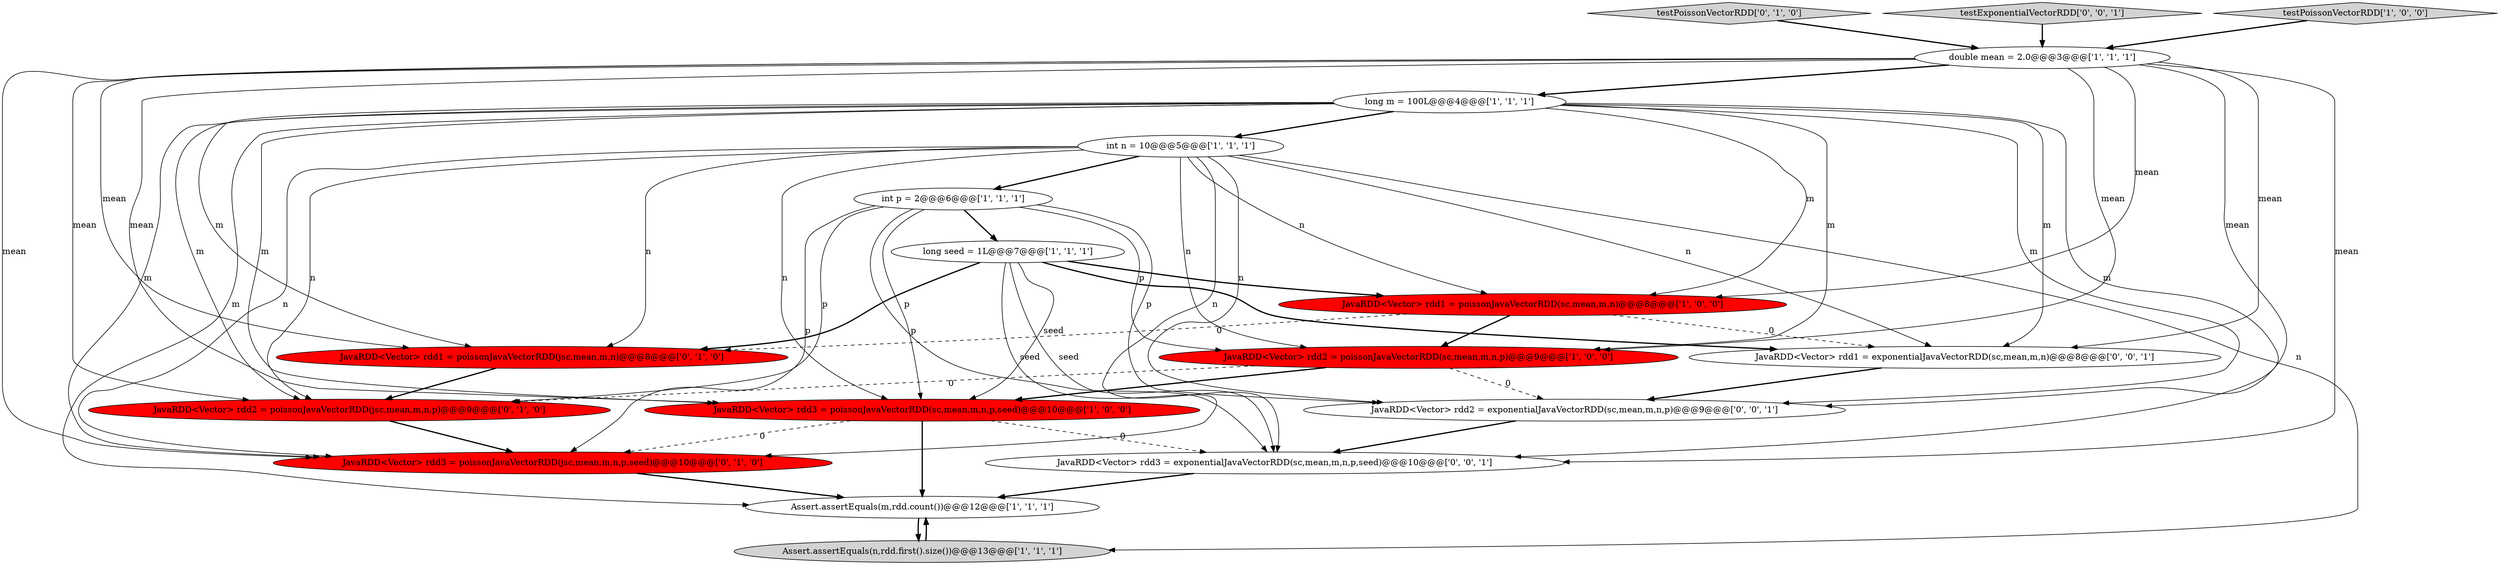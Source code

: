 digraph {
15 [style = filled, label = "JavaRDD<Vector> rdd2 = exponentialJavaVectorRDD(sc,mean,m,n,p)@@@9@@@['0', '0', '1']", fillcolor = white, shape = ellipse image = "AAA0AAABBB3BBB"];
17 [style = filled, label = "JavaRDD<Vector> rdd1 = exponentialJavaVectorRDD(sc,mean,m,n)@@@8@@@['0', '0', '1']", fillcolor = white, shape = ellipse image = "AAA0AAABBB3BBB"];
10 [style = filled, label = "JavaRDD<Vector> rdd2 = poissonJavaVectorRDD(sc,mean,m,n,p)@@@9@@@['1', '0', '0']", fillcolor = red, shape = ellipse image = "AAA1AAABBB1BBB"];
4 [style = filled, label = "Assert.assertEquals(n,rdd.first().size())@@@13@@@['1', '1', '1']", fillcolor = lightgray, shape = ellipse image = "AAA0AAABBB1BBB"];
13 [style = filled, label = "testPoissonVectorRDD['0', '1', '0']", fillcolor = lightgray, shape = diamond image = "AAA0AAABBB2BBB"];
14 [style = filled, label = "JavaRDD<Vector> rdd2 = poissonJavaVectorRDD(jsc,mean,m,n,p)@@@9@@@['0', '1', '0']", fillcolor = red, shape = ellipse image = "AAA1AAABBB2BBB"];
7 [style = filled, label = "JavaRDD<Vector> rdd3 = poissonJavaVectorRDD(sc,mean,m,n,p,seed)@@@10@@@['1', '0', '0']", fillcolor = red, shape = ellipse image = "AAA1AAABBB1BBB"];
3 [style = filled, label = "JavaRDD<Vector> rdd1 = poissonJavaVectorRDD(sc,mean,m,n)@@@8@@@['1', '0', '0']", fillcolor = red, shape = ellipse image = "AAA1AAABBB1BBB"];
5 [style = filled, label = "Assert.assertEquals(m,rdd.count())@@@12@@@['1', '1', '1']", fillcolor = white, shape = ellipse image = "AAA0AAABBB1BBB"];
9 [style = filled, label = "int p = 2@@@6@@@['1', '1', '1']", fillcolor = white, shape = ellipse image = "AAA0AAABBB1BBB"];
16 [style = filled, label = "testExponentialVectorRDD['0', '0', '1']", fillcolor = lightgray, shape = diamond image = "AAA0AAABBB3BBB"];
6 [style = filled, label = "long seed = 1L@@@7@@@['1', '1', '1']", fillcolor = white, shape = ellipse image = "AAA0AAABBB1BBB"];
18 [style = filled, label = "JavaRDD<Vector> rdd3 = exponentialJavaVectorRDD(sc,mean,m,n,p,seed)@@@10@@@['0', '0', '1']", fillcolor = white, shape = ellipse image = "AAA0AAABBB3BBB"];
0 [style = filled, label = "double mean = 2.0@@@3@@@['1', '1', '1']", fillcolor = white, shape = ellipse image = "AAA0AAABBB1BBB"];
8 [style = filled, label = "testPoissonVectorRDD['1', '0', '0']", fillcolor = lightgray, shape = diamond image = "AAA0AAABBB1BBB"];
2 [style = filled, label = "int n = 10@@@5@@@['1', '1', '1']", fillcolor = white, shape = ellipse image = "AAA0AAABBB1BBB"];
1 [style = filled, label = "long m = 100L@@@4@@@['1', '1', '1']", fillcolor = white, shape = ellipse image = "AAA0AAABBB1BBB"];
12 [style = filled, label = "JavaRDD<Vector> rdd1 = poissonJavaVectorRDD(jsc,mean,m,n)@@@8@@@['0', '1', '0']", fillcolor = red, shape = ellipse image = "AAA1AAABBB2BBB"];
11 [style = filled, label = "JavaRDD<Vector> rdd3 = poissonJavaVectorRDD(jsc,mean,m,n,p,seed)@@@10@@@['0', '1', '0']", fillcolor = red, shape = ellipse image = "AAA1AAABBB2BBB"];
6->17 [style = bold, label=""];
10->15 [style = dashed, label="0"];
6->3 [style = bold, label=""];
9->14 [style = solid, label="p"];
16->0 [style = bold, label=""];
1->5 [style = solid, label="m"];
9->15 [style = solid, label="p"];
3->17 [style = dashed, label="0"];
7->18 [style = dashed, label="0"];
0->14 [style = solid, label="mean"];
7->11 [style = dashed, label="0"];
9->11 [style = solid, label="p"];
0->17 [style = solid, label="mean"];
1->11 [style = solid, label="m"];
0->18 [style = solid, label="mean"];
2->7 [style = solid, label="n"];
2->9 [style = bold, label=""];
9->7 [style = solid, label="p"];
10->7 [style = bold, label=""];
15->18 [style = bold, label=""];
0->10 [style = solid, label="mean"];
0->12 [style = solid, label="mean"];
2->17 [style = solid, label="n"];
9->6 [style = bold, label=""];
6->18 [style = solid, label="seed"];
8->0 [style = bold, label=""];
2->15 [style = solid, label="n"];
1->10 [style = solid, label="m"];
3->10 [style = bold, label=""];
6->7 [style = solid, label="seed"];
11->5 [style = bold, label=""];
1->7 [style = solid, label="m"];
7->5 [style = bold, label=""];
0->15 [style = solid, label="mean"];
2->3 [style = solid, label="n"];
3->12 [style = dashed, label="0"];
1->14 [style = solid, label="m"];
2->10 [style = solid, label="n"];
0->1 [style = bold, label=""];
18->5 [style = bold, label=""];
1->3 [style = solid, label="m"];
5->4 [style = bold, label=""];
12->14 [style = bold, label=""];
17->15 [style = bold, label=""];
1->17 [style = solid, label="m"];
2->14 [style = solid, label="n"];
1->18 [style = solid, label="m"];
0->7 [style = solid, label="mean"];
2->12 [style = solid, label="n"];
6->11 [style = solid, label="seed"];
2->11 [style = solid, label="n"];
1->2 [style = bold, label=""];
2->18 [style = solid, label="n"];
1->12 [style = solid, label="m"];
1->15 [style = solid, label="m"];
0->11 [style = solid, label="mean"];
9->10 [style = solid, label="p"];
14->11 [style = bold, label=""];
4->5 [style = bold, label=""];
0->3 [style = solid, label="mean"];
10->14 [style = dashed, label="0"];
2->4 [style = solid, label="n"];
13->0 [style = bold, label=""];
9->18 [style = solid, label="p"];
6->12 [style = bold, label=""];
}
